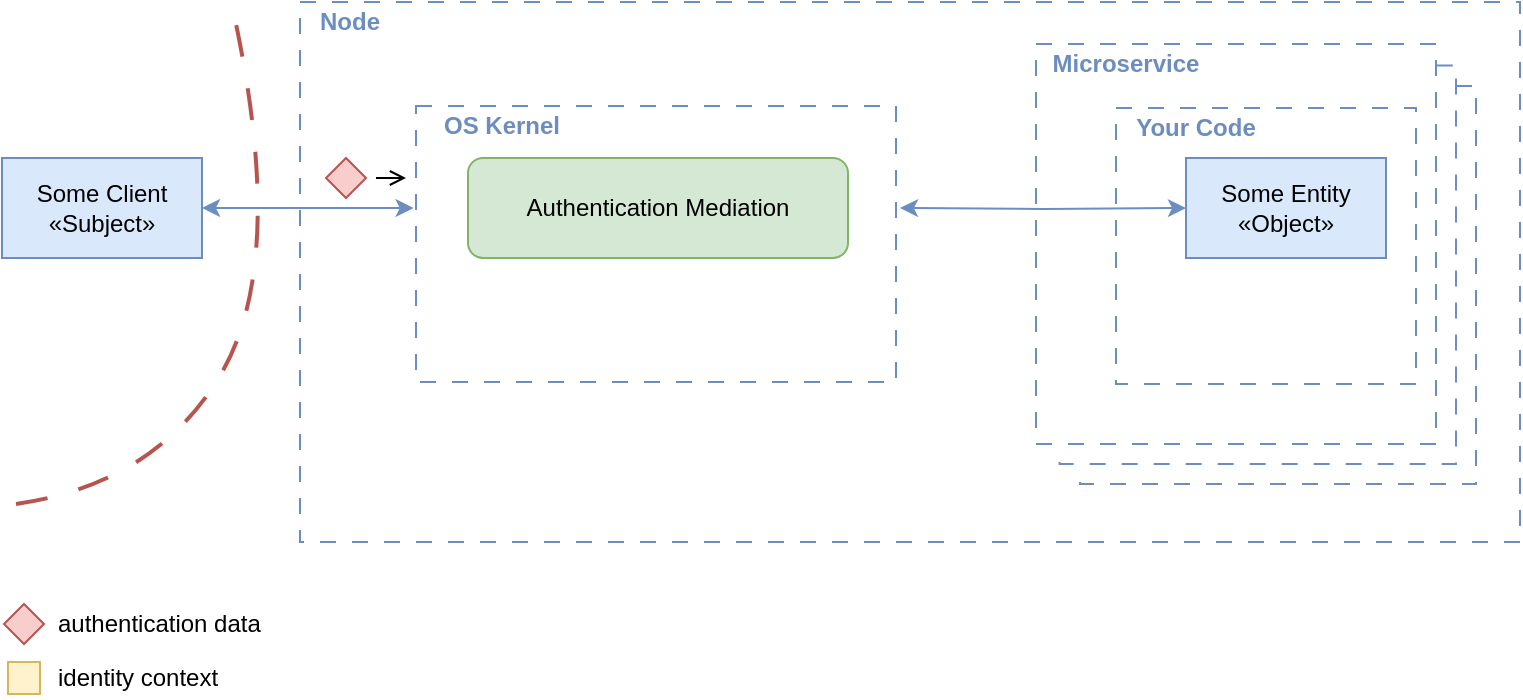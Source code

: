 <mxfile version="27.1.6">
  <diagram name="Page-1" id="KR8GfkijbEPV1DQudw7W">
    <mxGraphModel dx="1371" dy="887" grid="1" gridSize="10" guides="1" tooltips="1" connect="1" arrows="1" fold="1" page="1" pageScale="1" pageWidth="850" pageHeight="1100" math="0" shadow="0">
      <root>
        <mxCell id="0" />
        <mxCell id="1" parent="0" />
        <mxCell id="sxdv4C8QQ30KAxOWdoU8-36" value="" style="rounded=0;whiteSpace=wrap;html=1;fillColor=none;strokeColor=#6c8ebf;dashed=1;dashPattern=8 8;" vertex="1" parent="1">
          <mxGeometry x="210" y="30" width="610" height="270" as="geometry" />
        </mxCell>
        <mxCell id="sxdv4C8QQ30KAxOWdoU8-1" value="" style="rounded=0;whiteSpace=wrap;html=1;fillColor=none;strokeColor=#6c8ebf;dashed=1;dashPattern=8 8;" vertex="1" parent="1">
          <mxGeometry x="578" y="51" width="200" height="200" as="geometry" />
        </mxCell>
        <mxCell id="sxdv4C8QQ30KAxOWdoU8-2" value="" style="rounded=0;whiteSpace=wrap;html=1;fillColor=none;strokeColor=#6c8ebf;dashed=1;dashPattern=8 8;" vertex="1" parent="1">
          <mxGeometry x="268" y="82" width="240" height="138" as="geometry" />
        </mxCell>
        <mxCell id="sxdv4C8QQ30KAxOWdoU8-3" value="" style="rounded=0;whiteSpace=wrap;html=1;fillColor=none;strokeColor=#6c8ebf;dashed=1;dashPattern=8 8;" vertex="1" parent="1">
          <mxGeometry x="618" y="83" width="150" height="138" as="geometry" />
        </mxCell>
        <mxCell id="sxdv4C8QQ30KAxOWdoU8-5" style="edgeStyle=orthogonalEdgeStyle;rounded=0;orthogonalLoop=1;jettySize=auto;html=1;entryX=0;entryY=0.5;entryDx=0;entryDy=0;startArrow=classic;startFill=1;fillColor=#dae8fc;strokeColor=#6c8ebf;" edge="1" parent="1" target="sxdv4C8QQ30KAxOWdoU8-10">
          <mxGeometry relative="1" as="geometry">
            <mxPoint x="510" y="133" as="sourcePoint" />
          </mxGeometry>
        </mxCell>
        <mxCell id="sxdv4C8QQ30KAxOWdoU8-6" value="Authentication Mediation" style="rounded=1;whiteSpace=wrap;html=1;fillColor=#d5e8d4;strokeColor=#82b366;" vertex="1" parent="1">
          <mxGeometry x="294" y="108" width="190" height="50" as="geometry" />
        </mxCell>
        <mxCell id="sxdv4C8QQ30KAxOWdoU8-7" style="edgeStyle=orthogonalEdgeStyle;rounded=0;orthogonalLoop=1;jettySize=auto;html=1;startArrow=classic;startFill=1;fillColor=#dae8fc;strokeColor=#6c8ebf;entryX=-0.005;entryY=0.37;entryDx=0;entryDy=0;entryPerimeter=0;" edge="1" parent="1" source="sxdv4C8QQ30KAxOWdoU8-9" target="sxdv4C8QQ30KAxOWdoU8-2">
          <mxGeometry relative="1" as="geometry">
            <mxPoint x="258" y="131" as="targetPoint" />
          </mxGeometry>
        </mxCell>
        <mxCell id="sxdv4C8QQ30KAxOWdoU8-9" value="Some Client&lt;br&gt;«Subject»" style="rounded=0;whiteSpace=wrap;html=1;fillColor=#dae8fc;strokeColor=#6c8ebf;" vertex="1" parent="1">
          <mxGeometry x="61" y="108" width="100" height="50" as="geometry" />
        </mxCell>
        <mxCell id="sxdv4C8QQ30KAxOWdoU8-10" value="Some Entity&lt;br&gt;«Object»" style="rounded=0;whiteSpace=wrap;html=1;fillColor=#dae8fc;strokeColor=#6c8ebf;" vertex="1" parent="1">
          <mxGeometry x="653" y="108" width="100" height="50" as="geometry" />
        </mxCell>
        <mxCell id="sxdv4C8QQ30KAxOWdoU8-11" value="Microservice" style="text;html=1;align=center;verticalAlign=middle;whiteSpace=wrap;rounded=0;fillColor=none;fontColor=#6C8EBF;fontStyle=1" vertex="1" parent="1">
          <mxGeometry x="578" y="51" width="90" height="19" as="geometry" />
        </mxCell>
        <mxCell id="sxdv4C8QQ30KAxOWdoU8-12" value="Your Code" style="text;html=1;align=center;verticalAlign=middle;whiteSpace=wrap;rounded=0;fillColor=none;fontColor=#6C8EBF;fontStyle=1" vertex="1" parent="1">
          <mxGeometry x="618" y="83" width="80" height="19" as="geometry" />
        </mxCell>
        <mxCell id="sxdv4C8QQ30KAxOWdoU8-17" value="" style="rhombus;whiteSpace=wrap;html=1;fillColor=#f8cecc;strokeColor=#b85450;" vertex="1" parent="1">
          <mxGeometry x="62" y="331" width="20" height="20" as="geometry" />
        </mxCell>
        <mxCell id="sxdv4C8QQ30KAxOWdoU8-19" value="&lt;div align=&quot;left&quot;&gt;authentication data&lt;/div&gt;" style="text;html=1;align=left;verticalAlign=middle;whiteSpace=wrap;rounded=0;" vertex="1" parent="1">
          <mxGeometry x="87" y="331" width="145" height="20" as="geometry" />
        </mxCell>
        <mxCell id="sxdv4C8QQ30KAxOWdoU8-22" value="" style="rhombus;whiteSpace=wrap;html=1;fillColor=#f8cecc;strokeColor=#b85450;" vertex="1" parent="1">
          <mxGeometry x="223" y="108" width="20" height="20" as="geometry" />
        </mxCell>
        <mxCell id="sxdv4C8QQ30KAxOWdoU8-24" value="OS Kernel" style="text;html=1;align=center;verticalAlign=middle;whiteSpace=wrap;rounded=0;fillColor=none;fontColor=#6C8EBF;fontStyle=1" vertex="1" parent="1">
          <mxGeometry x="267" y="82" width="88" height="19" as="geometry" />
        </mxCell>
        <mxCell id="sxdv4C8QQ30KAxOWdoU8-26" value="" style="whiteSpace=wrap;html=1;aspect=fixed;fillColor=#fff2cc;strokeColor=#d6b656;" vertex="1" parent="1">
          <mxGeometry x="64" y="360" width="16" height="16" as="geometry" />
        </mxCell>
        <mxCell id="sxdv4C8QQ30KAxOWdoU8-27" value="&lt;div&gt;identity context&lt;/div&gt;" style="text;html=1;align=left;verticalAlign=middle;whiteSpace=wrap;rounded=0;" vertex="1" parent="1">
          <mxGeometry x="87" y="358" width="145" height="20" as="geometry" />
        </mxCell>
        <mxCell id="sxdv4C8QQ30KAxOWdoU8-28" style="edgeStyle=orthogonalEdgeStyle;rounded=0;orthogonalLoop=1;jettySize=auto;html=1;entryX=0.059;entryY=1.015;entryDx=0;entryDy=0;entryPerimeter=0;exitX=1.002;exitY=0.054;exitDx=0;exitDy=0;exitPerimeter=0;endArrow=none;startFill=0;dashed=1;dashPattern=8 8;fillColor=#dae8fc;strokeColor=#6c8ebf;" edge="1" parent="1" source="sxdv4C8QQ30KAxOWdoU8-1" target="sxdv4C8QQ30KAxOWdoU8-1">
          <mxGeometry relative="1" as="geometry">
            <Array as="points">
              <mxPoint x="788" y="62" />
              <mxPoint x="788" y="261" />
              <mxPoint x="590" y="261" />
            </Array>
          </mxGeometry>
        </mxCell>
        <mxCell id="sxdv4C8QQ30KAxOWdoU8-29" style="edgeStyle=orthogonalEdgeStyle;rounded=0;orthogonalLoop=1;jettySize=auto;html=1;entryX=0.059;entryY=1.015;entryDx=0;entryDy=0;entryPerimeter=0;exitX=1.002;exitY=0.054;exitDx=0;exitDy=0;exitPerimeter=0;endArrow=none;startFill=0;dashed=1;dashPattern=8 8;fillColor=#dae8fc;strokeColor=#6c8ebf;" edge="1" parent="1">
          <mxGeometry relative="1" as="geometry">
            <mxPoint x="788" y="72" as="sourcePoint" />
            <mxPoint x="600" y="264" as="targetPoint" />
            <Array as="points">
              <mxPoint x="798" y="72" />
              <mxPoint x="798" y="271" />
              <mxPoint x="600" y="271" />
            </Array>
          </mxGeometry>
        </mxCell>
        <mxCell id="sxdv4C8QQ30KAxOWdoU8-30" value="" style="endArrow=open;html=1;rounded=0;endFill=0;" edge="1" parent="1">
          <mxGeometry width="50" height="50" relative="1" as="geometry">
            <mxPoint x="248" y="118" as="sourcePoint" />
            <mxPoint x="263" y="118" as="targetPoint" />
          </mxGeometry>
        </mxCell>
        <mxCell id="sxdv4C8QQ30KAxOWdoU8-33" value="" style="curved=1;endArrow=none;html=1;rounded=0;dashed=1;dashPattern=8 8;startFill=0;fillColor=#f8cecc;strokeColor=#b85450;startSize=9;endSize=8;strokeWidth=2;" edge="1" parent="1">
          <mxGeometry width="50" height="50" relative="1" as="geometry">
            <mxPoint x="68" y="281" as="sourcePoint" />
            <mxPoint x="178" y="41" as="targetPoint" />
            <Array as="points">
              <mxPoint x="138" y="271" />
              <mxPoint x="203" y="161" />
            </Array>
          </mxGeometry>
        </mxCell>
        <mxCell id="sxdv4C8QQ30KAxOWdoU8-37" value="Node" style="text;html=1;align=center;verticalAlign=middle;whiteSpace=wrap;rounded=0;fillColor=none;fontColor=#6C8EBF;fontStyle=1" vertex="1" parent="1">
          <mxGeometry x="210" y="30" width="50" height="19" as="geometry" />
        </mxCell>
      </root>
    </mxGraphModel>
  </diagram>
</mxfile>
